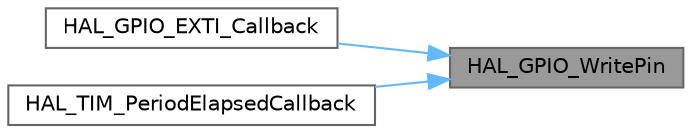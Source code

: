 digraph "HAL_GPIO_WritePin"
{
 // LATEX_PDF_SIZE
  bgcolor="transparent";
  edge [fontname=Helvetica,fontsize=10,labelfontname=Helvetica,labelfontsize=10];
  node [fontname=Helvetica,fontsize=10,shape=box,height=0.2,width=0.4];
  rankdir="RL";
  Node1 [id="Node000001",label="HAL_GPIO_WritePin",height=0.2,width=0.4,color="gray40", fillcolor="grey60", style="filled", fontcolor="black",tooltip=" "];
  Node1 -> Node2 [id="edge1_Node000001_Node000002",dir="back",color="steelblue1",style="solid",tooltip=" "];
  Node2 [id="Node000002",label="HAL_GPIO_EXTI_Callback",height=0.2,width=0.4,color="grey40", fillcolor="white", style="filled",URL="$group___g_p_i_o___exported___functions___group2.html#ga0cd91fd3a9608559c2a87a8ba6cba55f",tooltip=" "];
  Node1 -> Node3 [id="edge2_Node000001_Node000003",dir="back",color="steelblue1",style="solid",tooltip=" "];
  Node3 [id="Node000003",label="HAL_TIM_PeriodElapsedCallback",height=0.2,width=0.4,color="grey40", fillcolor="white", style="filled",URL="$group___t_i_m___exported___functions___group9.html#ga8a3b0ad512a6e6c6157440b68d395eac",tooltip=" "];
}
